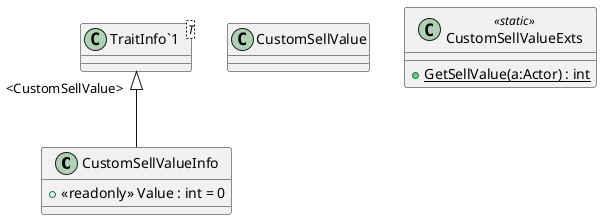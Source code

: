 @startuml
class CustomSellValueInfo {
    + <<readonly>> Value : int = 0
}
class CustomSellValue {
}
class CustomSellValueExts <<static>> {
    + {static} GetSellValue(a:Actor) : int
}
class "TraitInfo`1"<T> {
}
"TraitInfo`1" "<CustomSellValue>" <|-- CustomSellValueInfo
@enduml
